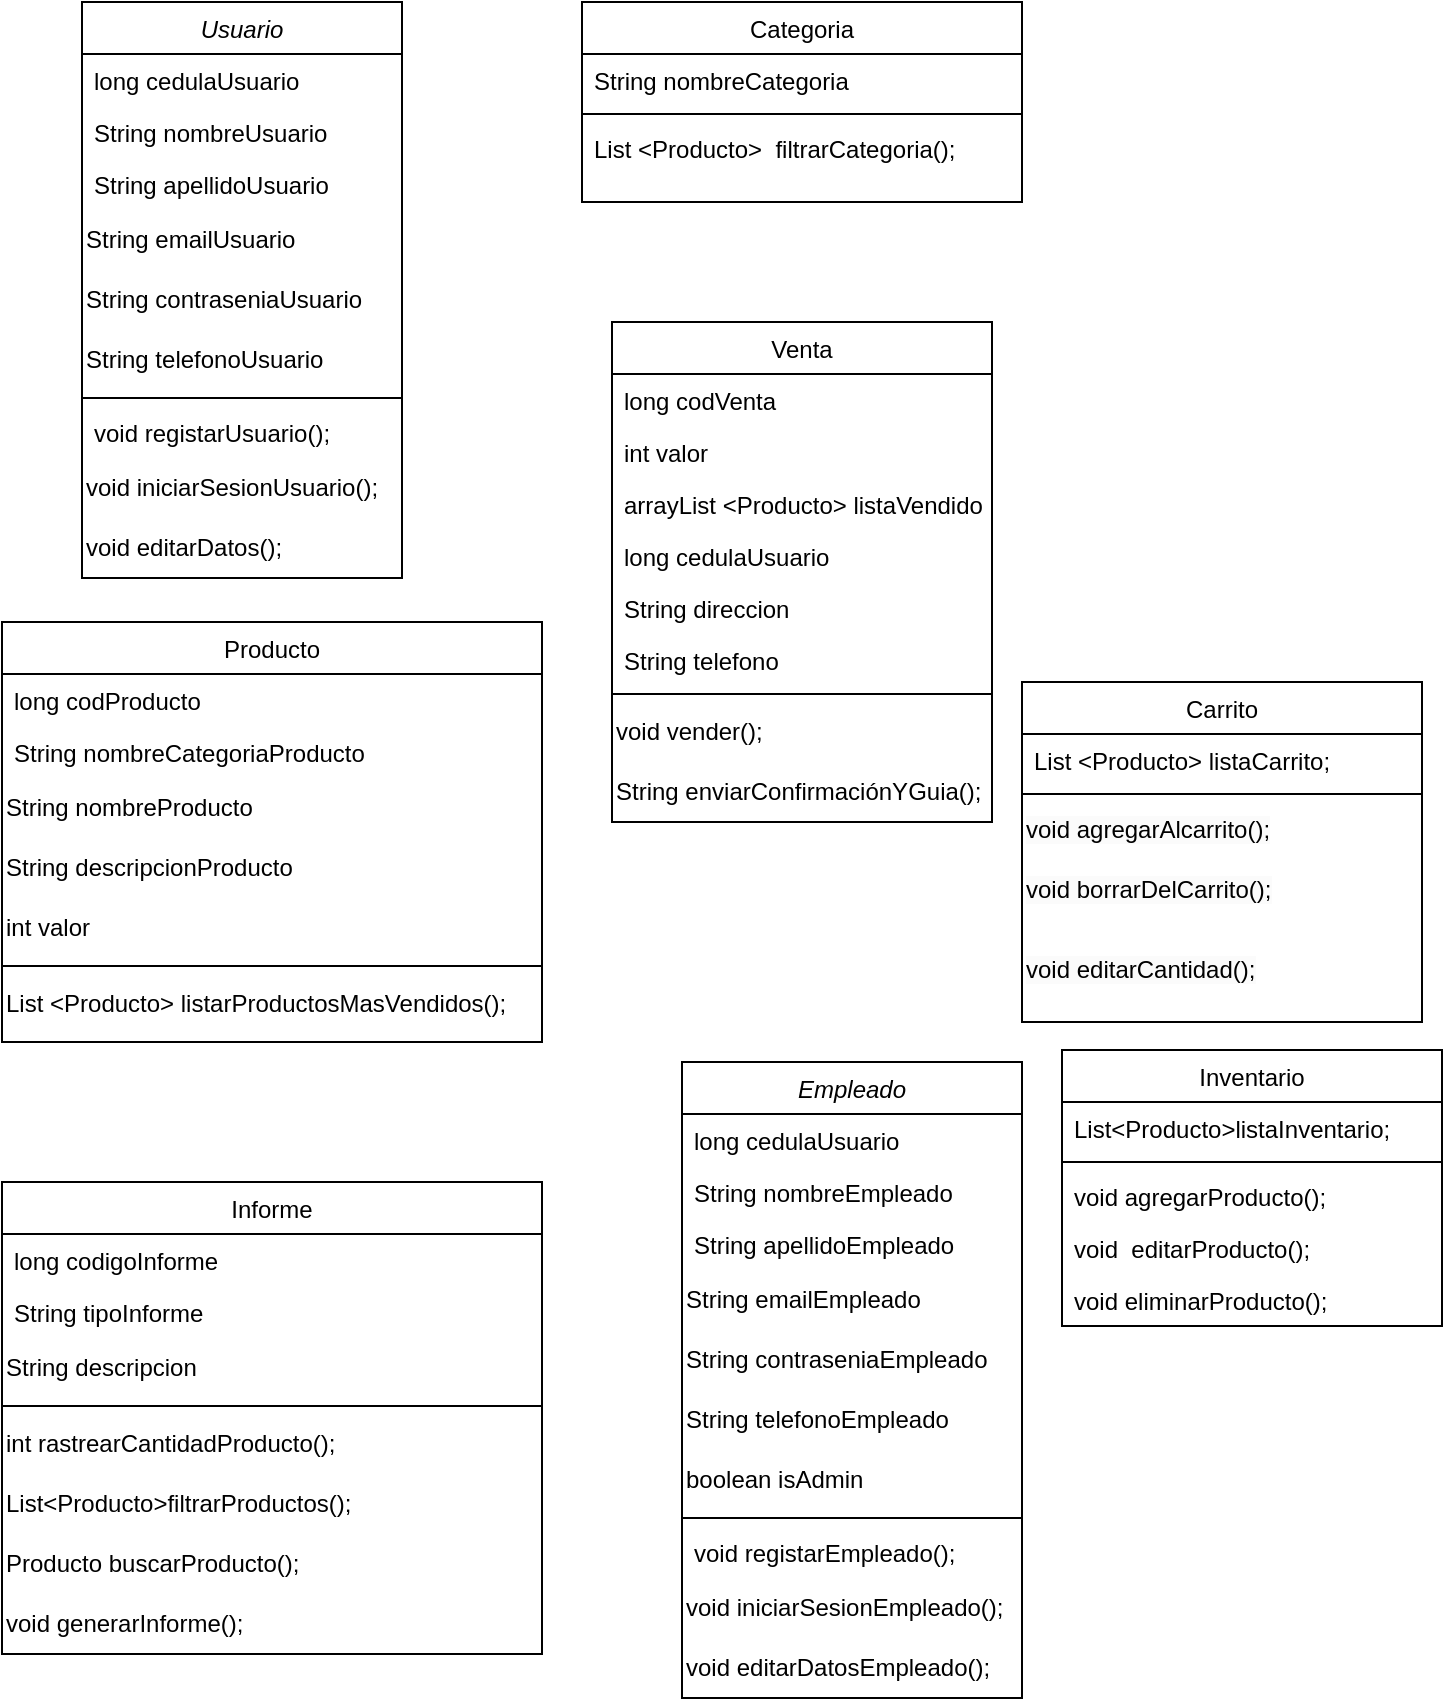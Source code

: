 <mxfile version="21.7.1" type="github">
  <diagram id="C5RBs43oDa-KdzZeNtuy" name="Page-1">
    <mxGraphModel dx="868" dy="955" grid="1" gridSize="10" guides="1" tooltips="1" connect="1" arrows="1" fold="1" page="1" pageScale="1" pageWidth="827" pageHeight="1169" math="0" shadow="0">
      <root>
        <mxCell id="WIyWlLk6GJQsqaUBKTNV-0" />
        <mxCell id="WIyWlLk6GJQsqaUBKTNV-1" parent="WIyWlLk6GJQsqaUBKTNV-0" />
        <mxCell id="zkfFHV4jXpPFQw0GAbJ--0" value="Usuario" style="swimlane;fontStyle=2;align=center;verticalAlign=top;childLayout=stackLayout;horizontal=1;startSize=26;horizontalStack=0;resizeParent=1;resizeLast=0;collapsible=1;marginBottom=0;rounded=0;shadow=0;strokeWidth=1;" parent="WIyWlLk6GJQsqaUBKTNV-1" vertex="1">
          <mxGeometry x="80" y="50" width="160" height="288" as="geometry">
            <mxRectangle x="230" y="140" width="160" height="26" as="alternateBounds" />
          </mxGeometry>
        </mxCell>
        <mxCell id="zkfFHV4jXpPFQw0GAbJ--1" value="long cedulaUsuario&#xa;" style="text;align=left;verticalAlign=top;spacingLeft=4;spacingRight=4;overflow=hidden;rotatable=0;points=[[0,0.5],[1,0.5]];portConstraint=eastwest;" parent="zkfFHV4jXpPFQw0GAbJ--0" vertex="1">
          <mxGeometry y="26" width="160" height="26" as="geometry" />
        </mxCell>
        <mxCell id="zkfFHV4jXpPFQw0GAbJ--2" value="String nombreUsuario" style="text;align=left;verticalAlign=top;spacingLeft=4;spacingRight=4;overflow=hidden;rotatable=0;points=[[0,0.5],[1,0.5]];portConstraint=eastwest;rounded=0;shadow=0;html=0;" parent="zkfFHV4jXpPFQw0GAbJ--0" vertex="1">
          <mxGeometry y="52" width="160" height="26" as="geometry" />
        </mxCell>
        <mxCell id="zkfFHV4jXpPFQw0GAbJ--3" value="String apellidoUsuario" style="text;align=left;verticalAlign=top;spacingLeft=4;spacingRight=4;overflow=hidden;rotatable=0;points=[[0,0.5],[1,0.5]];portConstraint=eastwest;rounded=0;shadow=0;html=0;" parent="zkfFHV4jXpPFQw0GAbJ--0" vertex="1">
          <mxGeometry y="78" width="160" height="26" as="geometry" />
        </mxCell>
        <mxCell id="MA3qy4aRPpGFtMoeG9zq-3" value="String emailUsuario" style="text;html=1;strokeColor=none;fillColor=none;align=left;verticalAlign=middle;whiteSpace=wrap;rounded=0;" parent="zkfFHV4jXpPFQw0GAbJ--0" vertex="1">
          <mxGeometry y="104" width="160" height="30" as="geometry" />
        </mxCell>
        <mxCell id="MA3qy4aRPpGFtMoeG9zq-4" value="String contraseniaUsuario" style="text;html=1;strokeColor=none;fillColor=none;align=left;verticalAlign=middle;whiteSpace=wrap;rounded=0;" parent="zkfFHV4jXpPFQw0GAbJ--0" vertex="1">
          <mxGeometry y="134" width="160" height="30" as="geometry" />
        </mxCell>
        <mxCell id="MA3qy4aRPpGFtMoeG9zq-5" value="String telefonoUsuario" style="text;html=1;strokeColor=none;fillColor=none;align=left;verticalAlign=middle;whiteSpace=wrap;rounded=0;" parent="zkfFHV4jXpPFQw0GAbJ--0" vertex="1">
          <mxGeometry y="164" width="160" height="30" as="geometry" />
        </mxCell>
        <mxCell id="zkfFHV4jXpPFQw0GAbJ--4" value="" style="line;html=1;strokeWidth=1;align=left;verticalAlign=middle;spacingTop=-1;spacingLeft=3;spacingRight=3;rotatable=0;labelPosition=right;points=[];portConstraint=eastwest;" parent="zkfFHV4jXpPFQw0GAbJ--0" vertex="1">
          <mxGeometry y="194" width="160" height="8" as="geometry" />
        </mxCell>
        <mxCell id="zkfFHV4jXpPFQw0GAbJ--5" value="void registarUsuario();&#xa;" style="text;align=left;verticalAlign=top;spacingLeft=4;spacingRight=4;overflow=hidden;rotatable=0;points=[[0,0.5],[1,0.5]];portConstraint=eastwest;" parent="zkfFHV4jXpPFQw0GAbJ--0" vertex="1">
          <mxGeometry y="202" width="160" height="26" as="geometry" />
        </mxCell>
        <mxCell id="MA3qy4aRPpGFtMoeG9zq-6" value="void iniciarSesionUsuario();&lt;br&gt;" style="text;html=1;strokeColor=none;fillColor=none;align=left;verticalAlign=middle;whiteSpace=wrap;rounded=0;" parent="zkfFHV4jXpPFQw0GAbJ--0" vertex="1">
          <mxGeometry y="228" width="160" height="30" as="geometry" />
        </mxCell>
        <mxCell id="MA3qy4aRPpGFtMoeG9zq-7" value="void editarDatos();" style="text;html=1;strokeColor=none;fillColor=none;align=left;verticalAlign=middle;whiteSpace=wrap;rounded=0;" parent="zkfFHV4jXpPFQw0GAbJ--0" vertex="1">
          <mxGeometry y="258" width="160" height="30" as="geometry" />
        </mxCell>
        <mxCell id="zkfFHV4jXpPFQw0GAbJ--6" value="Producto" style="swimlane;fontStyle=0;align=center;verticalAlign=top;childLayout=stackLayout;horizontal=1;startSize=26;horizontalStack=0;resizeParent=1;resizeLast=0;collapsible=1;marginBottom=0;rounded=0;shadow=0;strokeWidth=1;" parent="WIyWlLk6GJQsqaUBKTNV-1" vertex="1">
          <mxGeometry x="40" y="360" width="270" height="210" as="geometry">
            <mxRectangle x="130" y="380" width="160" height="26" as="alternateBounds" />
          </mxGeometry>
        </mxCell>
        <mxCell id="zkfFHV4jXpPFQw0GAbJ--7" value="long codProducto" style="text;align=left;verticalAlign=top;spacingLeft=4;spacingRight=4;overflow=hidden;rotatable=0;points=[[0,0.5],[1,0.5]];portConstraint=eastwest;" parent="zkfFHV4jXpPFQw0GAbJ--6" vertex="1">
          <mxGeometry y="26" width="270" height="26" as="geometry" />
        </mxCell>
        <mxCell id="zkfFHV4jXpPFQw0GAbJ--8" value="String nombreCategoriaProducto" style="text;align=left;verticalAlign=top;spacingLeft=4;spacingRight=4;overflow=hidden;rotatable=0;points=[[0,0.5],[1,0.5]];portConstraint=eastwest;rounded=0;shadow=0;html=0;" parent="zkfFHV4jXpPFQw0GAbJ--6" vertex="1">
          <mxGeometry y="52" width="270" height="26" as="geometry" />
        </mxCell>
        <mxCell id="MA3qy4aRPpGFtMoeG9zq-9" value="String nombreProducto" style="text;html=1;strokeColor=none;fillColor=none;align=left;verticalAlign=middle;whiteSpace=wrap;rounded=0;" parent="zkfFHV4jXpPFQw0GAbJ--6" vertex="1">
          <mxGeometry y="78" width="270" height="30" as="geometry" />
        </mxCell>
        <mxCell id="MA3qy4aRPpGFtMoeG9zq-10" value="String descripcionProducto" style="text;html=1;strokeColor=none;fillColor=none;align=left;verticalAlign=middle;whiteSpace=wrap;rounded=0;" parent="zkfFHV4jXpPFQw0GAbJ--6" vertex="1">
          <mxGeometry y="108" width="270" height="30" as="geometry" />
        </mxCell>
        <mxCell id="MA3qy4aRPpGFtMoeG9zq-11" value="int valor" style="text;html=1;strokeColor=none;fillColor=none;align=left;verticalAlign=middle;whiteSpace=wrap;rounded=0;" parent="zkfFHV4jXpPFQw0GAbJ--6" vertex="1">
          <mxGeometry y="138" width="270" height="30" as="geometry" />
        </mxCell>
        <mxCell id="zkfFHV4jXpPFQw0GAbJ--9" value="" style="line;html=1;strokeWidth=1;align=left;verticalAlign=middle;spacingTop=-1;spacingLeft=3;spacingRight=3;rotatable=0;labelPosition=right;points=[];portConstraint=eastwest;" parent="zkfFHV4jXpPFQw0GAbJ--6" vertex="1">
          <mxGeometry y="168" width="270" height="8" as="geometry" />
        </mxCell>
        <mxCell id="MA3qy4aRPpGFtMoeG9zq-13" value="List &amp;lt;Producto&amp;gt; listarProductosMasVendidos();" style="text;html=1;strokeColor=none;fillColor=none;align=left;verticalAlign=middle;whiteSpace=wrap;rounded=0;" parent="zkfFHV4jXpPFQw0GAbJ--6" vertex="1">
          <mxGeometry y="176" width="270" height="30" as="geometry" />
        </mxCell>
        <mxCell id="zkfFHV4jXpPFQw0GAbJ--13" value="Venta" style="swimlane;fontStyle=0;align=center;verticalAlign=top;childLayout=stackLayout;horizontal=1;startSize=26;horizontalStack=0;resizeParent=1;resizeLast=0;collapsible=1;marginBottom=0;rounded=0;shadow=0;strokeWidth=1;" parent="WIyWlLk6GJQsqaUBKTNV-1" vertex="1">
          <mxGeometry x="345" y="210" width="190" height="250" as="geometry">
            <mxRectangle x="340" y="380" width="170" height="26" as="alternateBounds" />
          </mxGeometry>
        </mxCell>
        <mxCell id="zkfFHV4jXpPFQw0GAbJ--14" value="long codVenta" style="text;align=left;verticalAlign=top;spacingLeft=4;spacingRight=4;overflow=hidden;rotatable=0;points=[[0,0.5],[1,0.5]];portConstraint=eastwest;" parent="zkfFHV4jXpPFQw0GAbJ--13" vertex="1">
          <mxGeometry y="26" width="190" height="26" as="geometry" />
        </mxCell>
        <mxCell id="MA3qy4aRPpGFtMoeG9zq-14" value="int valor" style="text;align=left;verticalAlign=top;spacingLeft=4;spacingRight=4;overflow=hidden;rotatable=0;points=[[0,0.5],[1,0.5]];portConstraint=eastwest;" parent="zkfFHV4jXpPFQw0GAbJ--13" vertex="1">
          <mxGeometry y="52" width="190" height="26" as="geometry" />
        </mxCell>
        <mxCell id="MA3qy4aRPpGFtMoeG9zq-15" value="arrayList &lt;Producto&gt; listaVendidos" style="text;align=left;verticalAlign=top;spacingLeft=4;spacingRight=4;overflow=hidden;rotatable=0;points=[[0,0.5],[1,0.5]];portConstraint=eastwest;" parent="zkfFHV4jXpPFQw0GAbJ--13" vertex="1">
          <mxGeometry y="78" width="190" height="26" as="geometry" />
        </mxCell>
        <mxCell id="jjatqbKf0aUEEOFDRJPb-20" value="long cedulaUsuario" style="text;align=left;verticalAlign=top;spacingLeft=4;spacingRight=4;overflow=hidden;rotatable=0;points=[[0,0.5],[1,0.5]];portConstraint=eastwest;" vertex="1" parent="zkfFHV4jXpPFQw0GAbJ--13">
          <mxGeometry y="104" width="190" height="26" as="geometry" />
        </mxCell>
        <mxCell id="jjatqbKf0aUEEOFDRJPb-21" value="String direccion " style="text;align=left;verticalAlign=top;spacingLeft=4;spacingRight=4;overflow=hidden;rotatable=0;points=[[0,0.5],[1,0.5]];portConstraint=eastwest;" vertex="1" parent="zkfFHV4jXpPFQw0GAbJ--13">
          <mxGeometry y="130" width="190" height="26" as="geometry" />
        </mxCell>
        <mxCell id="jjatqbKf0aUEEOFDRJPb-22" value="String telefono" style="text;align=left;verticalAlign=top;spacingLeft=4;spacingRight=4;overflow=hidden;rotatable=0;points=[[0,0.5],[1,0.5]];portConstraint=eastwest;" vertex="1" parent="zkfFHV4jXpPFQw0GAbJ--13">
          <mxGeometry y="156" width="190" height="26" as="geometry" />
        </mxCell>
        <mxCell id="zkfFHV4jXpPFQw0GAbJ--15" value="" style="line;html=1;strokeWidth=1;align=left;verticalAlign=middle;spacingTop=-1;spacingLeft=3;spacingRight=3;rotatable=0;labelPosition=right;points=[];portConstraint=eastwest;" parent="zkfFHV4jXpPFQw0GAbJ--13" vertex="1">
          <mxGeometry y="182" width="190" height="8" as="geometry" />
        </mxCell>
        <mxCell id="MA3qy4aRPpGFtMoeG9zq-16" value="void vender();" style="text;html=1;strokeColor=none;fillColor=none;align=left;verticalAlign=middle;whiteSpace=wrap;rounded=0;" parent="zkfFHV4jXpPFQw0GAbJ--13" vertex="1">
          <mxGeometry y="190" width="190" height="30" as="geometry" />
        </mxCell>
        <mxCell id="jjatqbKf0aUEEOFDRJPb-7" value="String enviarConfirmaciónYGuia();" style="text;html=1;strokeColor=none;fillColor=none;align=left;verticalAlign=middle;whiteSpace=wrap;rounded=0;" vertex="1" parent="zkfFHV4jXpPFQw0GAbJ--13">
          <mxGeometry y="220" width="190" height="30" as="geometry" />
        </mxCell>
        <mxCell id="zkfFHV4jXpPFQw0GAbJ--17" value="Categoria" style="swimlane;fontStyle=0;align=center;verticalAlign=top;childLayout=stackLayout;horizontal=1;startSize=26;horizontalStack=0;resizeParent=1;resizeLast=0;collapsible=1;marginBottom=0;rounded=0;shadow=0;strokeWidth=1;" parent="WIyWlLk6GJQsqaUBKTNV-1" vertex="1">
          <mxGeometry x="330" y="50" width="220" height="100" as="geometry">
            <mxRectangle x="550" y="140" width="160" height="26" as="alternateBounds" />
          </mxGeometry>
        </mxCell>
        <mxCell id="zkfFHV4jXpPFQw0GAbJ--18" value="String nombreCategoria" style="text;align=left;verticalAlign=top;spacingLeft=4;spacingRight=4;overflow=hidden;rotatable=0;points=[[0,0.5],[1,0.5]];portConstraint=eastwest;" parent="zkfFHV4jXpPFQw0GAbJ--17" vertex="1">
          <mxGeometry y="26" width="220" height="26" as="geometry" />
        </mxCell>
        <mxCell id="zkfFHV4jXpPFQw0GAbJ--23" value="" style="line;html=1;strokeWidth=1;align=left;verticalAlign=middle;spacingTop=-1;spacingLeft=3;spacingRight=3;rotatable=0;labelPosition=right;points=[];portConstraint=eastwest;" parent="zkfFHV4jXpPFQw0GAbJ--17" vertex="1">
          <mxGeometry y="52" width="220" height="8" as="geometry" />
        </mxCell>
        <mxCell id="zkfFHV4jXpPFQw0GAbJ--24" value="List &lt;Producto&gt;  filtrarCategoria();" style="text;align=left;verticalAlign=top;spacingLeft=4;spacingRight=4;overflow=hidden;rotatable=0;points=[[0,0.5],[1,0.5]];portConstraint=eastwest;" parent="zkfFHV4jXpPFQw0GAbJ--17" vertex="1">
          <mxGeometry y="60" width="220" height="26" as="geometry" />
        </mxCell>
        <mxCell id="MA3qy4aRPpGFtMoeG9zq-0" value="Carrito" style="swimlane;fontStyle=0;align=center;verticalAlign=top;childLayout=stackLayout;horizontal=1;startSize=26;horizontalStack=0;resizeParent=1;resizeLast=0;collapsible=1;marginBottom=0;rounded=0;shadow=0;strokeWidth=1;" parent="WIyWlLk6GJQsqaUBKTNV-1" vertex="1">
          <mxGeometry x="550" y="390" width="200" height="170" as="geometry">
            <mxRectangle x="340" y="380" width="170" height="26" as="alternateBounds" />
          </mxGeometry>
        </mxCell>
        <mxCell id="MA3qy4aRPpGFtMoeG9zq-1" value="List &lt;Producto&gt; listaCarrito;" style="text;align=left;verticalAlign=top;spacingLeft=4;spacingRight=4;overflow=hidden;rotatable=0;points=[[0,0.5],[1,0.5]];portConstraint=eastwest;" parent="MA3qy4aRPpGFtMoeG9zq-0" vertex="1">
          <mxGeometry y="26" width="200" height="26" as="geometry" />
        </mxCell>
        <mxCell id="MA3qy4aRPpGFtMoeG9zq-2" value="" style="line;html=1;strokeWidth=1;align=left;verticalAlign=middle;spacingTop=-1;spacingLeft=3;spacingRight=3;rotatable=0;labelPosition=right;points=[];portConstraint=eastwest;" parent="MA3qy4aRPpGFtMoeG9zq-0" vertex="1">
          <mxGeometry y="52" width="200" height="8" as="geometry" />
        </mxCell>
        <mxCell id="jjatqbKf0aUEEOFDRJPb-3" value="&lt;span style=&quot;color: rgb(0, 0, 0); font-family: Helvetica; font-size: 12px; font-style: normal; font-variant-ligatures: normal; font-variant-caps: normal; font-weight: 400; letter-spacing: normal; orphans: 2; text-align: left; text-indent: 0px; text-transform: none; widows: 2; word-spacing: 0px; -webkit-text-stroke-width: 0px; background-color: rgb(251, 251, 251); text-decoration-thickness: initial; text-decoration-style: initial; text-decoration-color: initial; float: none; display: inline !important;&quot;&gt;void agregarAlcarrito();&lt;/span&gt;" style="text;whiteSpace=wrap;html=1;" vertex="1" parent="MA3qy4aRPpGFtMoeG9zq-0">
          <mxGeometry y="60" width="200" height="30" as="geometry" />
        </mxCell>
        <mxCell id="jjatqbKf0aUEEOFDRJPb-4" value="&lt;span style=&quot;color: rgb(0, 0, 0); font-family: Helvetica; font-size: 12px; font-style: normal; font-variant-ligatures: normal; font-variant-caps: normal; font-weight: 400; letter-spacing: normal; orphans: 2; text-align: left; text-indent: 0px; text-transform: none; widows: 2; word-spacing: 0px; -webkit-text-stroke-width: 0px; background-color: rgb(251, 251, 251); text-decoration-thickness: initial; text-decoration-style: initial; text-decoration-color: initial; float: none; display: inline !important;&quot;&gt;void borrarDelCarrito();&lt;/span&gt;" style="text;whiteSpace=wrap;html=1;" vertex="1" parent="MA3qy4aRPpGFtMoeG9zq-0">
          <mxGeometry y="90" width="200" height="40" as="geometry" />
        </mxCell>
        <mxCell id="jjatqbKf0aUEEOFDRJPb-6" value="&lt;span style=&quot;color: rgb(0, 0, 0); font-family: Helvetica; font-size: 12px; font-style: normal; font-variant-ligatures: normal; font-variant-caps: normal; font-weight: 400; letter-spacing: normal; orphans: 2; text-align: left; text-indent: 0px; text-transform: none; widows: 2; word-spacing: 0px; -webkit-text-stroke-width: 0px; background-color: rgb(251, 251, 251); text-decoration-thickness: initial; text-decoration-style: initial; text-decoration-color: initial; float: none; display: inline !important;&quot;&gt;void editarCantidad();&lt;/span&gt;" style="text;whiteSpace=wrap;html=1;" vertex="1" parent="MA3qy4aRPpGFtMoeG9zq-0">
          <mxGeometry y="130" width="200" height="40" as="geometry" />
        </mxCell>
        <mxCell id="jjatqbKf0aUEEOFDRJPb-0" value="Inventario" style="swimlane;fontStyle=0;align=center;verticalAlign=top;childLayout=stackLayout;horizontal=1;startSize=26;horizontalStack=0;resizeParent=1;resizeLast=0;collapsible=1;marginBottom=0;rounded=0;shadow=0;strokeWidth=1;" vertex="1" parent="WIyWlLk6GJQsqaUBKTNV-1">
          <mxGeometry x="570" y="574" width="190" height="138" as="geometry">
            <mxRectangle x="340" y="380" width="170" height="26" as="alternateBounds" />
          </mxGeometry>
        </mxCell>
        <mxCell id="jjatqbKf0aUEEOFDRJPb-1" value="List&lt;Producto&gt;listaInventario;" style="text;align=left;verticalAlign=top;spacingLeft=4;spacingRight=4;overflow=hidden;rotatable=0;points=[[0,0.5],[1,0.5]];portConstraint=eastwest;" vertex="1" parent="jjatqbKf0aUEEOFDRJPb-0">
          <mxGeometry y="26" width="190" height="26" as="geometry" />
        </mxCell>
        <mxCell id="jjatqbKf0aUEEOFDRJPb-2" value="" style="line;html=1;strokeWidth=1;align=left;verticalAlign=middle;spacingTop=-1;spacingLeft=3;spacingRight=3;rotatable=0;labelPosition=right;points=[];portConstraint=eastwest;" vertex="1" parent="jjatqbKf0aUEEOFDRJPb-0">
          <mxGeometry y="52" width="190" height="8" as="geometry" />
        </mxCell>
        <mxCell id="zkfFHV4jXpPFQw0GAbJ--10" value="void agregarProducto();" style="text;align=left;verticalAlign=top;spacingLeft=4;spacingRight=4;overflow=hidden;rotatable=0;points=[[0,0.5],[1,0.5]];portConstraint=eastwest;fontStyle=0" parent="jjatqbKf0aUEEOFDRJPb-0" vertex="1">
          <mxGeometry y="60" width="190" height="26" as="geometry" />
        </mxCell>
        <mxCell id="zkfFHV4jXpPFQw0GAbJ--11" value="void  editarProducto();" style="text;align=left;verticalAlign=top;spacingLeft=4;spacingRight=4;overflow=hidden;rotatable=0;points=[[0,0.5],[1,0.5]];portConstraint=eastwest;" parent="jjatqbKf0aUEEOFDRJPb-0" vertex="1">
          <mxGeometry y="86" width="190" height="26" as="geometry" />
        </mxCell>
        <mxCell id="MA3qy4aRPpGFtMoeG9zq-12" value="void eliminarProducto();" style="text;align=left;verticalAlign=top;spacingLeft=4;spacingRight=4;overflow=hidden;rotatable=0;points=[[0,0.5],[1,0.5]];portConstraint=eastwest;fontStyle=0" parent="jjatqbKf0aUEEOFDRJPb-0" vertex="1">
          <mxGeometry y="112" width="190" height="26" as="geometry" />
        </mxCell>
        <mxCell id="jjatqbKf0aUEEOFDRJPb-8" value="Empleado" style="swimlane;fontStyle=2;align=center;verticalAlign=top;childLayout=stackLayout;horizontal=1;startSize=26;horizontalStack=0;resizeParent=1;resizeLast=0;collapsible=1;marginBottom=0;rounded=0;shadow=0;strokeWidth=1;" vertex="1" parent="WIyWlLk6GJQsqaUBKTNV-1">
          <mxGeometry x="380" y="580" width="170" height="318" as="geometry">
            <mxRectangle x="230" y="140" width="160" height="26" as="alternateBounds" />
          </mxGeometry>
        </mxCell>
        <mxCell id="jjatqbKf0aUEEOFDRJPb-9" value="long cedulaUsuario&#xa;" style="text;align=left;verticalAlign=top;spacingLeft=4;spacingRight=4;overflow=hidden;rotatable=0;points=[[0,0.5],[1,0.5]];portConstraint=eastwest;" vertex="1" parent="jjatqbKf0aUEEOFDRJPb-8">
          <mxGeometry y="26" width="170" height="26" as="geometry" />
        </mxCell>
        <mxCell id="jjatqbKf0aUEEOFDRJPb-10" value="String nombreEmpleado" style="text;align=left;verticalAlign=top;spacingLeft=4;spacingRight=4;overflow=hidden;rotatable=0;points=[[0,0.5],[1,0.5]];portConstraint=eastwest;rounded=0;shadow=0;html=0;" vertex="1" parent="jjatqbKf0aUEEOFDRJPb-8">
          <mxGeometry y="52" width="170" height="26" as="geometry" />
        </mxCell>
        <mxCell id="jjatqbKf0aUEEOFDRJPb-11" value="String apellidoEmpleado" style="text;align=left;verticalAlign=top;spacingLeft=4;spacingRight=4;overflow=hidden;rotatable=0;points=[[0,0.5],[1,0.5]];portConstraint=eastwest;rounded=0;shadow=0;html=0;" vertex="1" parent="jjatqbKf0aUEEOFDRJPb-8">
          <mxGeometry y="78" width="170" height="26" as="geometry" />
        </mxCell>
        <mxCell id="jjatqbKf0aUEEOFDRJPb-12" value="String emailEmpleado" style="text;html=1;strokeColor=none;fillColor=none;align=left;verticalAlign=middle;whiteSpace=wrap;rounded=0;" vertex="1" parent="jjatqbKf0aUEEOFDRJPb-8">
          <mxGeometry y="104" width="170" height="30" as="geometry" />
        </mxCell>
        <mxCell id="jjatqbKf0aUEEOFDRJPb-13" value="String contraseniaEmpleado" style="text;html=1;strokeColor=none;fillColor=none;align=left;verticalAlign=middle;whiteSpace=wrap;rounded=0;" vertex="1" parent="jjatqbKf0aUEEOFDRJPb-8">
          <mxGeometry y="134" width="170" height="30" as="geometry" />
        </mxCell>
        <mxCell id="jjatqbKf0aUEEOFDRJPb-14" value="String telefonoEmpleado" style="text;html=1;strokeColor=none;fillColor=none;align=left;verticalAlign=middle;whiteSpace=wrap;rounded=0;" vertex="1" parent="jjatqbKf0aUEEOFDRJPb-8">
          <mxGeometry y="164" width="170" height="30" as="geometry" />
        </mxCell>
        <mxCell id="jjatqbKf0aUEEOFDRJPb-19" value="boolean isAdmin" style="text;html=1;strokeColor=none;fillColor=none;align=left;verticalAlign=middle;whiteSpace=wrap;rounded=0;" vertex="1" parent="jjatqbKf0aUEEOFDRJPb-8">
          <mxGeometry y="194" width="170" height="30" as="geometry" />
        </mxCell>
        <mxCell id="jjatqbKf0aUEEOFDRJPb-15" value="" style="line;html=1;strokeWidth=1;align=left;verticalAlign=middle;spacingTop=-1;spacingLeft=3;spacingRight=3;rotatable=0;labelPosition=right;points=[];portConstraint=eastwest;" vertex="1" parent="jjatqbKf0aUEEOFDRJPb-8">
          <mxGeometry y="224" width="170" height="8" as="geometry" />
        </mxCell>
        <mxCell id="jjatqbKf0aUEEOFDRJPb-16" value="void registarEmpleado();&#xa;" style="text;align=left;verticalAlign=top;spacingLeft=4;spacingRight=4;overflow=hidden;rotatable=0;points=[[0,0.5],[1,0.5]];portConstraint=eastwest;" vertex="1" parent="jjatqbKf0aUEEOFDRJPb-8">
          <mxGeometry y="232" width="170" height="26" as="geometry" />
        </mxCell>
        <mxCell id="jjatqbKf0aUEEOFDRJPb-17" value="void iniciarSesionEmpleado();" style="text;html=1;strokeColor=none;fillColor=none;align=left;verticalAlign=middle;whiteSpace=wrap;rounded=0;" vertex="1" parent="jjatqbKf0aUEEOFDRJPb-8">
          <mxGeometry y="258" width="170" height="30" as="geometry" />
        </mxCell>
        <mxCell id="jjatqbKf0aUEEOFDRJPb-18" value="void editarDatosEmpleado();" style="text;html=1;strokeColor=none;fillColor=none;align=left;verticalAlign=middle;whiteSpace=wrap;rounded=0;" vertex="1" parent="jjatqbKf0aUEEOFDRJPb-8">
          <mxGeometry y="288" width="170" height="30" as="geometry" />
        </mxCell>
        <mxCell id="jjatqbKf0aUEEOFDRJPb-24" value="Informe" style="swimlane;fontStyle=0;align=center;verticalAlign=top;childLayout=stackLayout;horizontal=1;startSize=26;horizontalStack=0;resizeParent=1;resizeLast=0;collapsible=1;marginBottom=0;rounded=0;shadow=0;strokeWidth=1;" vertex="1" parent="WIyWlLk6GJQsqaUBKTNV-1">
          <mxGeometry x="40" y="640" width="270" height="236" as="geometry">
            <mxRectangle x="130" y="380" width="160" height="26" as="alternateBounds" />
          </mxGeometry>
        </mxCell>
        <mxCell id="jjatqbKf0aUEEOFDRJPb-25" value="long codigoInforme" style="text;align=left;verticalAlign=top;spacingLeft=4;spacingRight=4;overflow=hidden;rotatable=0;points=[[0,0.5],[1,0.5]];portConstraint=eastwest;" vertex="1" parent="jjatqbKf0aUEEOFDRJPb-24">
          <mxGeometry y="26" width="270" height="26" as="geometry" />
        </mxCell>
        <mxCell id="jjatqbKf0aUEEOFDRJPb-26" value="String tipoInforme" style="text;align=left;verticalAlign=top;spacingLeft=4;spacingRight=4;overflow=hidden;rotatable=0;points=[[0,0.5],[1,0.5]];portConstraint=eastwest;rounded=0;shadow=0;html=0;" vertex="1" parent="jjatqbKf0aUEEOFDRJPb-24">
          <mxGeometry y="52" width="270" height="26" as="geometry" />
        </mxCell>
        <mxCell id="jjatqbKf0aUEEOFDRJPb-27" value="String descripcion" style="text;html=1;strokeColor=none;fillColor=none;align=left;verticalAlign=middle;whiteSpace=wrap;rounded=0;" vertex="1" parent="jjatqbKf0aUEEOFDRJPb-24">
          <mxGeometry y="78" width="270" height="30" as="geometry" />
        </mxCell>
        <mxCell id="jjatqbKf0aUEEOFDRJPb-30" value="" style="line;html=1;strokeWidth=1;align=left;verticalAlign=middle;spacingTop=-1;spacingLeft=3;spacingRight=3;rotatable=0;labelPosition=right;points=[];portConstraint=eastwest;" vertex="1" parent="jjatqbKf0aUEEOFDRJPb-24">
          <mxGeometry y="108" width="270" height="8" as="geometry" />
        </mxCell>
        <mxCell id="jjatqbKf0aUEEOFDRJPb-31" value="int rastrearCantidadProducto();" style="text;html=1;strokeColor=none;fillColor=none;align=left;verticalAlign=middle;whiteSpace=wrap;rounded=0;" vertex="1" parent="jjatqbKf0aUEEOFDRJPb-24">
          <mxGeometry y="116" width="270" height="30" as="geometry" />
        </mxCell>
        <mxCell id="jjatqbKf0aUEEOFDRJPb-32" value="List&amp;lt;Producto&amp;gt;filtrarProductos();" style="text;html=1;strokeColor=none;fillColor=none;align=left;verticalAlign=middle;whiteSpace=wrap;rounded=0;" vertex="1" parent="jjatqbKf0aUEEOFDRJPb-24">
          <mxGeometry y="146" width="270" height="30" as="geometry" />
        </mxCell>
        <mxCell id="jjatqbKf0aUEEOFDRJPb-33" value="Producto buscarProducto();" style="text;html=1;strokeColor=none;fillColor=none;align=left;verticalAlign=middle;whiteSpace=wrap;rounded=0;" vertex="1" parent="jjatqbKf0aUEEOFDRJPb-24">
          <mxGeometry y="176" width="270" height="30" as="geometry" />
        </mxCell>
        <mxCell id="jjatqbKf0aUEEOFDRJPb-34" value="void generarInforme();" style="text;html=1;strokeColor=none;fillColor=none;align=left;verticalAlign=middle;whiteSpace=wrap;rounded=0;" vertex="1" parent="jjatqbKf0aUEEOFDRJPb-24">
          <mxGeometry y="206" width="270" height="30" as="geometry" />
        </mxCell>
      </root>
    </mxGraphModel>
  </diagram>
</mxfile>
